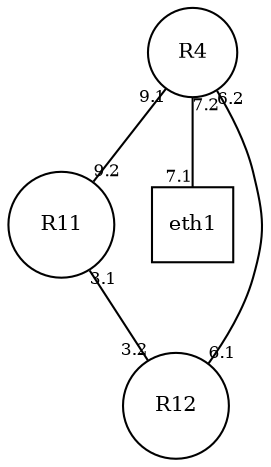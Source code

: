 graph G {
edge [len=2, fontsize=8];
node [shape=circle, width=.1, fontsize=10];
r4 [label="R4"];
r11 [label="R11"];
r12 [label="R12"];
linux [shape=box label="eth1"];
r4 -- linux [len=1.3 headlabel="7.1", taillabel="7.2"]
r4 -- r11 [headlabel="9.2", taillabel="9.1"]
r11 -- r12 [headlabel="3.2", taillabel="3.1"]
r12 -- r4 [headlabel="6.2", taillabel="6.1"]
}